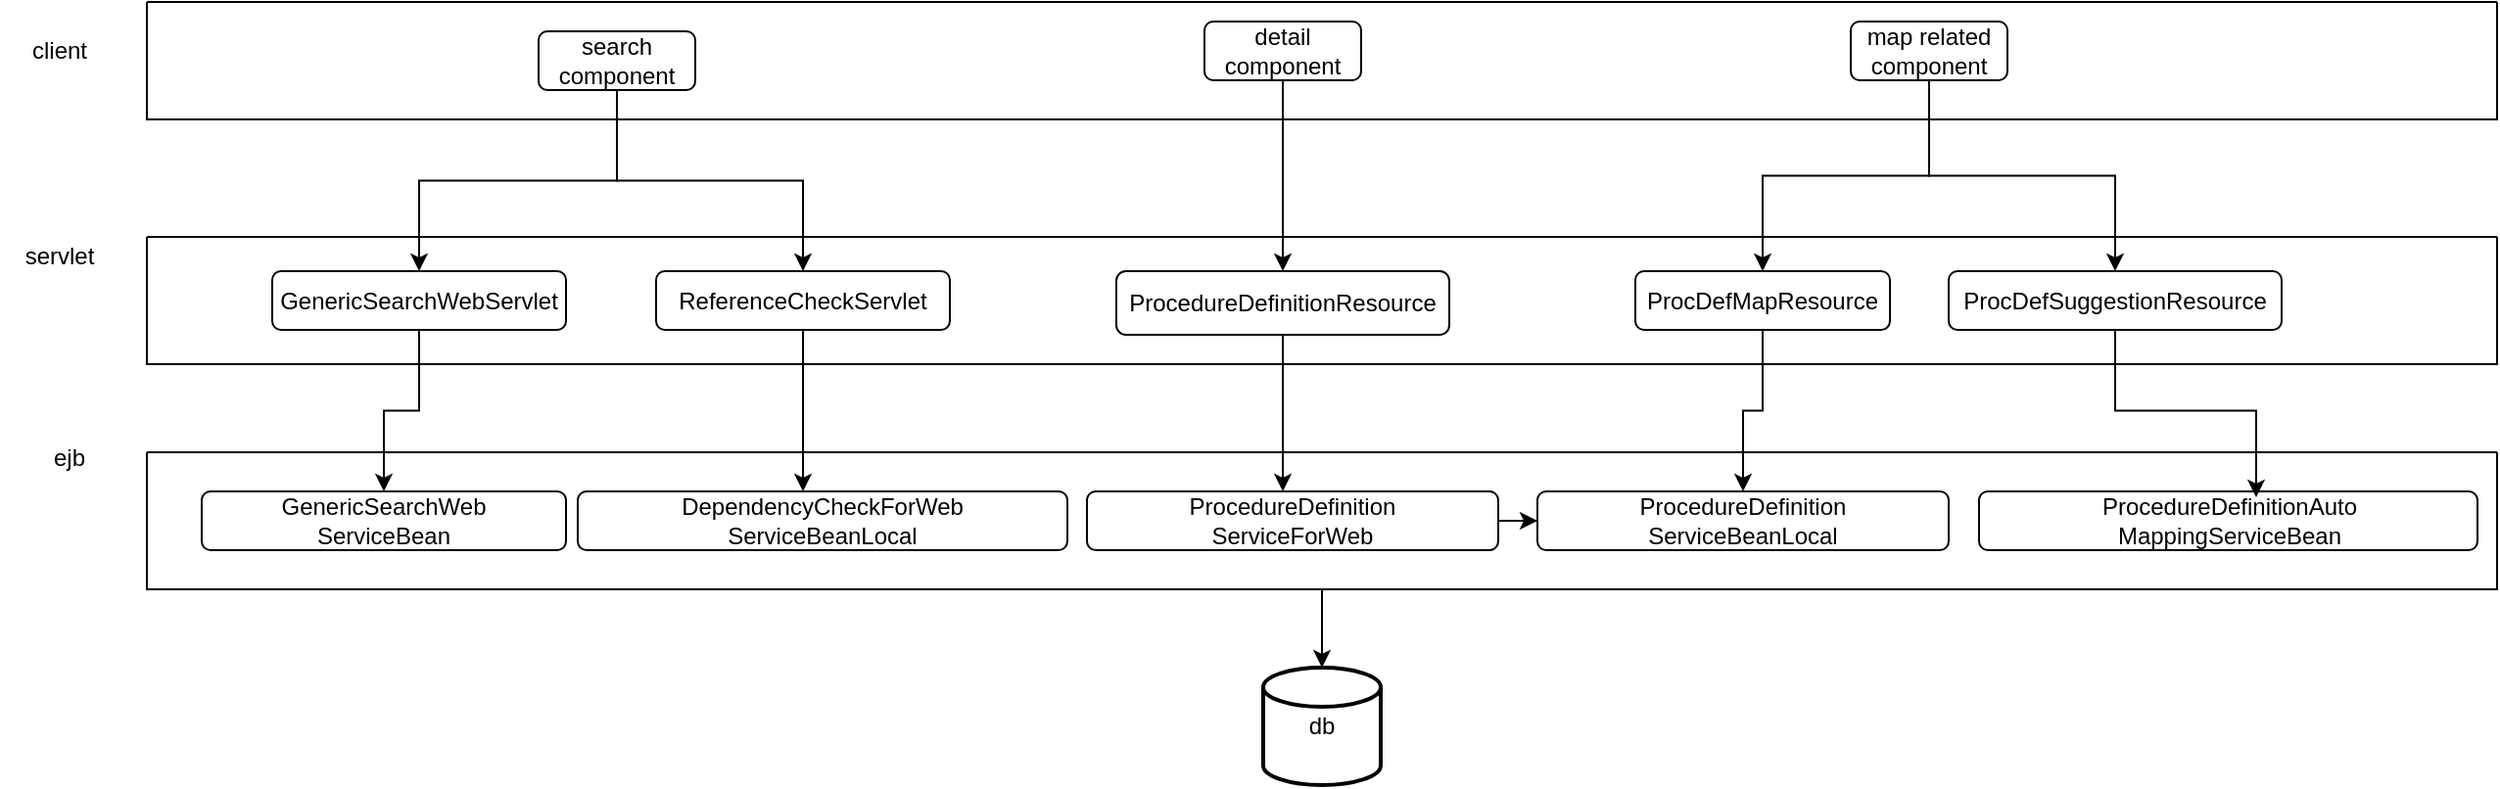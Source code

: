 <mxfile version="24.0.2" type="github">
  <diagram name="Page-1" id="J4jng8434aNmXHfpgi3D">
    <mxGraphModel dx="1434" dy="746" grid="1" gridSize="10" guides="1" tooltips="1" connect="1" arrows="1" fold="1" page="1" pageScale="1" pageWidth="827" pageHeight="1169" math="0" shadow="0">
      <root>
        <mxCell id="0" />
        <mxCell id="1" parent="0" />
        <mxCell id="eNcmVjJpxos2XskPKg46-51" style="edgeStyle=orthogonalEdgeStyle;rounded=0;orthogonalLoop=1;jettySize=auto;html=1;entryX=0.5;entryY=0;entryDx=0;entryDy=0;exitX=0.5;exitY=1;exitDx=0;exitDy=0;entryPerimeter=0;" edge="1" parent="1" source="eNcmVjJpxos2XskPKg46-36" target="eNcmVjJpxos2XskPKg46-44">
          <mxGeometry relative="1" as="geometry" />
        </mxCell>
        <mxCell id="eNcmVjJpxos2XskPKg46-14" value="" style="swimlane;startSize=0;" vertex="1" parent="1">
          <mxGeometry x="200" y="40" width="1200" height="60" as="geometry">
            <mxRectangle x="200" y="40" width="50" height="40" as="alternateBounds" />
          </mxGeometry>
        </mxCell>
        <mxCell id="eNcmVjJpxos2XskPKg46-1" value="search component" style="rounded=1;whiteSpace=wrap;html=1;" vertex="1" parent="eNcmVjJpxos2XskPKg46-14">
          <mxGeometry x="200" y="15" width="80" height="30" as="geometry" />
        </mxCell>
        <mxCell id="eNcmVjJpxos2XskPKg46-36" value="detail component" style="rounded=1;whiteSpace=wrap;html=1;" vertex="1" parent="eNcmVjJpxos2XskPKg46-14">
          <mxGeometry x="540" y="10" width="80" height="30" as="geometry" />
        </mxCell>
        <mxCell id="eNcmVjJpxos2XskPKg46-37" value="map related component" style="rounded=1;whiteSpace=wrap;html=1;" vertex="1" parent="eNcmVjJpxos2XskPKg46-14">
          <mxGeometry x="870" y="10" width="80" height="30" as="geometry" />
        </mxCell>
        <mxCell id="eNcmVjJpxos2XskPKg46-22" value="client" style="text;html=1;align=center;verticalAlign=middle;resizable=0;points=[];autosize=1;strokeColor=none;fillColor=none;" vertex="1" parent="1">
          <mxGeometry x="130" y="50" width="50" height="30" as="geometry" />
        </mxCell>
        <mxCell id="eNcmVjJpxos2XskPKg46-23" value="" style="swimlane;startSize=0;" vertex="1" parent="1">
          <mxGeometry x="200" y="160" width="1200" height="65" as="geometry">
            <mxRectangle x="200" y="40" width="50" height="40" as="alternateBounds" />
          </mxGeometry>
        </mxCell>
        <mxCell id="eNcmVjJpxos2XskPKg46-24" value="GenericSearchWebServlet" style="rounded=1;whiteSpace=wrap;html=1;" vertex="1" parent="eNcmVjJpxos2XskPKg46-23">
          <mxGeometry x="64" y="17.5" width="150" height="30" as="geometry" />
        </mxCell>
        <mxCell id="eNcmVjJpxos2XskPKg46-25" value="ReferenceCheckServlet" style="rounded=1;whiteSpace=wrap;html=1;" vertex="1" parent="eNcmVjJpxos2XskPKg46-23">
          <mxGeometry x="260" y="17.5" width="150" height="30" as="geometry" />
        </mxCell>
        <mxCell id="eNcmVjJpxos2XskPKg46-44" value="ProcedureDefinitionResource" style="rounded=1;whiteSpace=wrap;html=1;" vertex="1" parent="eNcmVjJpxos2XskPKg46-23">
          <mxGeometry x="495" y="17.5" width="170" height="32.5" as="geometry" />
        </mxCell>
        <mxCell id="eNcmVjJpxos2XskPKg46-46" value="ProcDefMapResource" style="rounded=1;whiteSpace=wrap;html=1;" vertex="1" parent="eNcmVjJpxos2XskPKg46-23">
          <mxGeometry x="760" y="17.5" width="130" height="30" as="geometry" />
        </mxCell>
        <mxCell id="eNcmVjJpxos2XskPKg46-47" value="ProcDefSuggestionResource" style="rounded=1;whiteSpace=wrap;html=1;" vertex="1" parent="eNcmVjJpxos2XskPKg46-23">
          <mxGeometry x="920" y="17.5" width="170" height="30" as="geometry" />
        </mxCell>
        <mxCell id="eNcmVjJpxos2XskPKg46-26" value="servlet" style="text;html=1;align=center;verticalAlign=middle;resizable=0;points=[];autosize=1;strokeColor=none;fillColor=none;" vertex="1" parent="1">
          <mxGeometry x="125" y="155" width="60" height="30" as="geometry" />
        </mxCell>
        <mxCell id="eNcmVjJpxos2XskPKg46-78" value="" style="edgeStyle=orthogonalEdgeStyle;rounded=0;orthogonalLoop=1;jettySize=auto;html=1;" edge="1" parent="1" source="eNcmVjJpxos2XskPKg46-27" target="eNcmVjJpxos2XskPKg46-35">
          <mxGeometry relative="1" as="geometry" />
        </mxCell>
        <mxCell id="eNcmVjJpxos2XskPKg46-27" value="" style="swimlane;startSize=0;" vertex="1" parent="1">
          <mxGeometry x="200" y="270" width="1200" height="70" as="geometry">
            <mxRectangle x="200" y="40" width="50" height="40" as="alternateBounds" />
          </mxGeometry>
        </mxCell>
        <mxCell id="eNcmVjJpxos2XskPKg46-28" value="GenericSearchWeb&lt;br&gt;ServiceBean" style="rounded=1;whiteSpace=wrap;html=1;" vertex="1" parent="eNcmVjJpxos2XskPKg46-27">
          <mxGeometry x="28" y="20" width="186" height="30" as="geometry" />
        </mxCell>
        <mxCell id="eNcmVjJpxos2XskPKg46-29" value="DependencyCheckForWeb&lt;br&gt;ServiceBeanLocal" style="rounded=1;whiteSpace=wrap;html=1;" vertex="1" parent="eNcmVjJpxos2XskPKg46-27">
          <mxGeometry x="220" y="20" width="250" height="30" as="geometry" />
        </mxCell>
        <mxCell id="eNcmVjJpxos2XskPKg46-75" style="edgeStyle=orthogonalEdgeStyle;rounded=0;orthogonalLoop=1;jettySize=auto;html=1;entryX=0;entryY=0.5;entryDx=0;entryDy=0;" edge="1" parent="eNcmVjJpxos2XskPKg46-27" source="eNcmVjJpxos2XskPKg46-45" target="eNcmVjJpxos2XskPKg46-70">
          <mxGeometry relative="1" as="geometry" />
        </mxCell>
        <mxCell id="eNcmVjJpxos2XskPKg46-45" value="ProcedureDefinition&lt;br&gt;ServiceForWeb" style="rounded=1;whiteSpace=wrap;html=1;" vertex="1" parent="eNcmVjJpxos2XskPKg46-27">
          <mxGeometry x="480" y="20" width="210" height="30" as="geometry" />
        </mxCell>
        <mxCell id="eNcmVjJpxos2XskPKg46-61" value="ProcedureDefinitionAuto&lt;br&gt;MappingServiceBean" style="rounded=1;whiteSpace=wrap;html=1;" vertex="1" parent="eNcmVjJpxos2XskPKg46-27">
          <mxGeometry x="935.5" y="20" width="254.5" height="30" as="geometry" />
        </mxCell>
        <mxCell id="eNcmVjJpxos2XskPKg46-70" value="ProcedureDefinition&lt;br&gt;ServiceBeanLocal" style="rounded=1;whiteSpace=wrap;html=1;" vertex="1" parent="eNcmVjJpxos2XskPKg46-27">
          <mxGeometry x="710" y="20" width="210" height="30" as="geometry" />
        </mxCell>
        <mxCell id="eNcmVjJpxos2XskPKg46-30" value="ejb" style="text;html=1;align=center;verticalAlign=middle;resizable=0;points=[];autosize=1;strokeColor=none;fillColor=none;" vertex="1" parent="1">
          <mxGeometry x="140" y="258" width="40" height="30" as="geometry" />
        </mxCell>
        <mxCell id="eNcmVjJpxos2XskPKg46-35" value="db" style="strokeWidth=2;html=1;shape=mxgraph.flowchart.database;whiteSpace=wrap;" vertex="1" parent="1">
          <mxGeometry x="770" y="380" width="60" height="60" as="geometry" />
        </mxCell>
        <mxCell id="eNcmVjJpxos2XskPKg46-55" value="" style="edgeStyle=orthogonalEdgeStyle;rounded=0;orthogonalLoop=1;jettySize=auto;html=1;" edge="1" parent="1" source="eNcmVjJpxos2XskPKg46-1" target="eNcmVjJpxos2XskPKg46-25">
          <mxGeometry relative="1" as="geometry" />
        </mxCell>
        <mxCell id="eNcmVjJpxos2XskPKg46-56" style="edgeStyle=orthogonalEdgeStyle;rounded=0;orthogonalLoop=1;jettySize=auto;html=1;" edge="1" parent="1" source="eNcmVjJpxos2XskPKg46-1" target="eNcmVjJpxos2XskPKg46-24">
          <mxGeometry relative="1" as="geometry" />
        </mxCell>
        <mxCell id="eNcmVjJpxos2XskPKg46-58" style="edgeStyle=orthogonalEdgeStyle;rounded=0;orthogonalLoop=1;jettySize=auto;html=1;entryX=0.5;entryY=0;entryDx=0;entryDy=0;" edge="1" parent="1" source="eNcmVjJpxos2XskPKg46-37" target="eNcmVjJpxos2XskPKg46-46">
          <mxGeometry relative="1" as="geometry" />
        </mxCell>
        <mxCell id="eNcmVjJpxos2XskPKg46-59" style="edgeStyle=orthogonalEdgeStyle;rounded=0;orthogonalLoop=1;jettySize=auto;html=1;" edge="1" parent="1" source="eNcmVjJpxos2XskPKg46-37" target="eNcmVjJpxos2XskPKg46-47">
          <mxGeometry relative="1" as="geometry" />
        </mxCell>
        <mxCell id="eNcmVjJpxos2XskPKg46-62" value="" style="edgeStyle=orthogonalEdgeStyle;rounded=0;orthogonalLoop=1;jettySize=auto;html=1;" edge="1" parent="1" source="eNcmVjJpxos2XskPKg46-24" target="eNcmVjJpxos2XskPKg46-28">
          <mxGeometry relative="1" as="geometry" />
        </mxCell>
        <mxCell id="eNcmVjJpxos2XskPKg46-63" style="edgeStyle=orthogonalEdgeStyle;rounded=0;orthogonalLoop=1;jettySize=auto;html=1;entryX=0.46;entryY=0;entryDx=0;entryDy=0;entryPerimeter=0;" edge="1" parent="1" source="eNcmVjJpxos2XskPKg46-25" target="eNcmVjJpxos2XskPKg46-29">
          <mxGeometry relative="1" as="geometry" />
        </mxCell>
        <mxCell id="eNcmVjJpxos2XskPKg46-71" style="edgeStyle=orthogonalEdgeStyle;rounded=0;orthogonalLoop=1;jettySize=auto;html=1;entryX=0.5;entryY=0;entryDx=0;entryDy=0;" edge="1" parent="1" source="eNcmVjJpxos2XskPKg46-46" target="eNcmVjJpxos2XskPKg46-70">
          <mxGeometry relative="1" as="geometry" />
        </mxCell>
        <mxCell id="eNcmVjJpxos2XskPKg46-72" style="edgeStyle=orthogonalEdgeStyle;rounded=0;orthogonalLoop=1;jettySize=auto;html=1;entryX=0.556;entryY=0.1;entryDx=0;entryDy=0;entryPerimeter=0;" edge="1" parent="1" source="eNcmVjJpxos2XskPKg46-47" target="eNcmVjJpxos2XskPKg46-61">
          <mxGeometry relative="1" as="geometry" />
        </mxCell>
        <mxCell id="eNcmVjJpxos2XskPKg46-77" style="edgeStyle=orthogonalEdgeStyle;rounded=0;orthogonalLoop=1;jettySize=auto;html=1;" edge="1" parent="1" source="eNcmVjJpxos2XskPKg46-44">
          <mxGeometry relative="1" as="geometry">
            <mxPoint x="780" y="290" as="targetPoint" />
          </mxGeometry>
        </mxCell>
      </root>
    </mxGraphModel>
  </diagram>
</mxfile>
